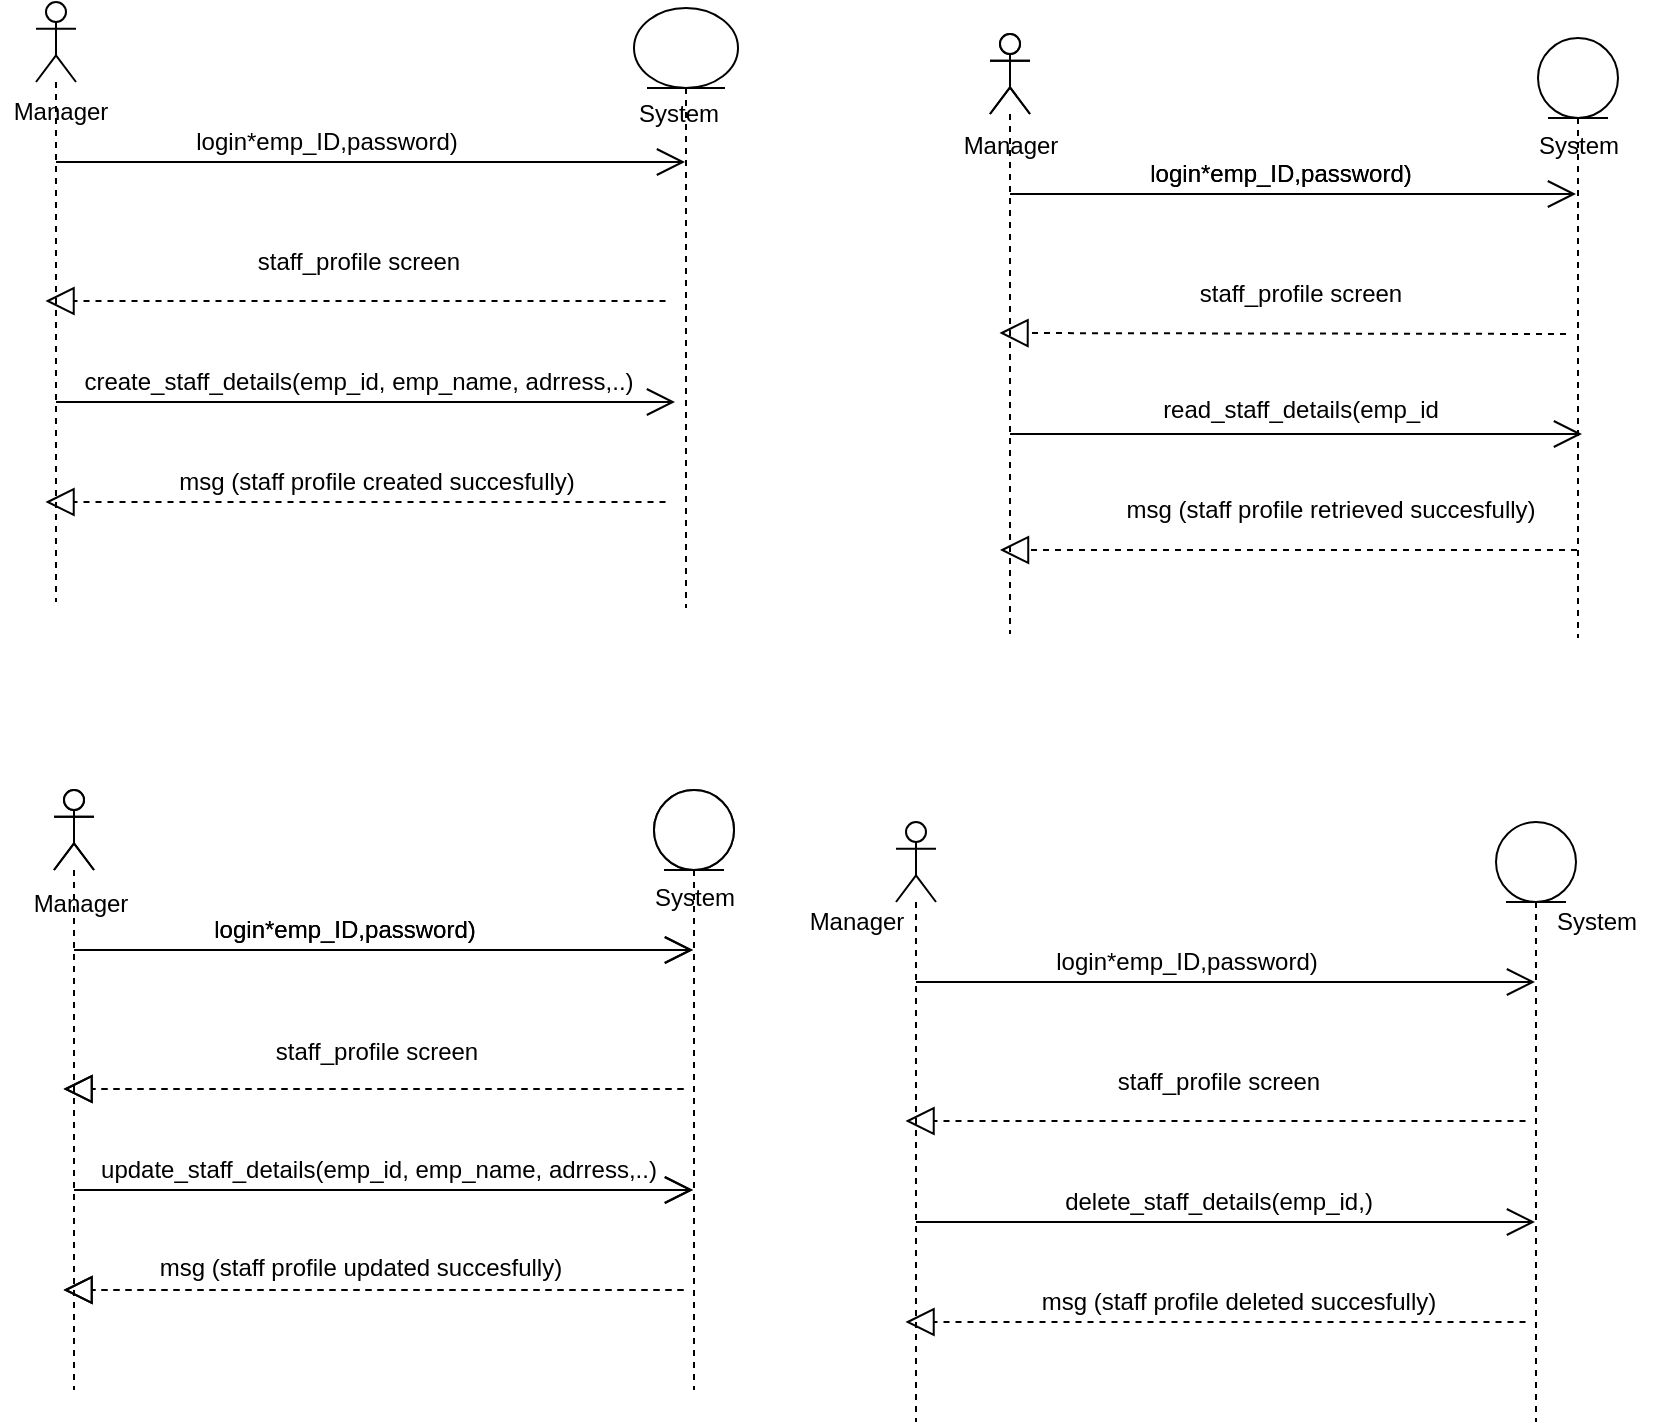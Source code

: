 <mxfile version="14.6.13" type="device"><diagram id="xDYBKMpJTUTeNw4lKhC8" name="Page-1"><mxGraphModel dx="852" dy="534" grid="0" gridSize="10" guides="1" tooltips="1" connect="1" arrows="1" fold="1" page="1" pageScale="1" pageWidth="850" pageHeight="1100" math="0" shadow="0"><root><mxCell id="0"/><mxCell id="1" parent="0"/><mxCell id="NoIvGk7vQY75TUo6L4Vp-6" value="Manager" style="text;html=1;align=center;verticalAlign=middle;resizable=0;points=[];autosize=1;strokeColor=none;" parent="1" vertex="1"><mxGeometry y="117" width="60" height="20" as="geometry"/></mxCell><mxCell id="NoIvGk7vQY75TUo6L4Vp-171" value="Manager" style="text;html=1;align=center;verticalAlign=middle;resizable=0;points=[];autosize=1;strokeColor=none;" parent="1" vertex="1"><mxGeometry x="475" y="134" width="60" height="20" as="geometry"/></mxCell><mxCell id="v47Zs9RTNyAexaGLMh_L-1" value="" style="shape=umlLifeline;participant=umlActor;perimeter=lifelinePerimeter;whiteSpace=wrap;html=1;container=1;collapsible=0;recursiveResize=0;verticalAlign=top;spacingTop=36;outlineConnect=0;" parent="1" vertex="1"><mxGeometry x="18" y="72" width="20" height="300" as="geometry"/></mxCell><mxCell id="v47Zs9RTNyAexaGLMh_L-2" value="" style="endArrow=open;endFill=1;endSize=12;html=1;" parent="v47Zs9RTNyAexaGLMh_L-1" target="v47Zs9RTNyAexaGLMh_L-3" edge="1"><mxGeometry width="160" relative="1" as="geometry"><mxPoint x="10" y="80" as="sourcePoint"/><mxPoint x="170" y="80" as="targetPoint"/></mxGeometry></mxCell><mxCell id="v47Zs9RTNyAexaGLMh_L-3" value="" style="shape=umlLifeline;participant=umlEntity;perimeter=lifelinePerimeter;whiteSpace=wrap;html=1;container=1;collapsible=0;recursiveResize=0;verticalAlign=top;spacingTop=36;outlineConnect=0;" parent="1" vertex="1"><mxGeometry x="317" y="75" width="52" height="300" as="geometry"/></mxCell><mxCell id="NoIvGk7vQY75TUo6L4Vp-14" value="System" style="text;html=1;align=center;verticalAlign=middle;resizable=0;points=[];autosize=1;strokeColor=none;" parent="v47Zs9RTNyAexaGLMh_L-3" vertex="1"><mxGeometry x="-8" y="43" width="60" height="20" as="geometry"/></mxCell><mxCell id="v47Zs9RTNyAexaGLMh_L-4" value="login*emp_ID,password)" style="text;html=1;align=center;verticalAlign=middle;resizable=0;points=[];autosize=1;strokeColor=none;" parent="1" vertex="1"><mxGeometry x="88" y="132" width="150" height="20" as="geometry"/></mxCell><mxCell id="v47Zs9RTNyAexaGLMh_L-5" value="staff_profile screen" style="text;html=1;align=center;verticalAlign=middle;resizable=0;points=[];autosize=1;strokeColor=none;" parent="1" vertex="1"><mxGeometry x="123" y="193" width="111" height="18" as="geometry"/></mxCell><mxCell id="v47Zs9RTNyAexaGLMh_L-6" value="create_staff_details(emp_id, emp_name, adrress,..)" style="text;html=1;align=center;verticalAlign=middle;resizable=0;points=[];autosize=1;strokeColor=none;" parent="1" vertex="1"><mxGeometry x="36" y="253" width="285" height="18" as="geometry"/></mxCell><mxCell id="v47Zs9RTNyAexaGLMh_L-7" value="" style="endArrow=open;endFill=1;endSize=12;html=1;" parent="1" edge="1"><mxGeometry width="160" relative="1" as="geometry"><mxPoint x="28" y="272" as="sourcePoint"/><mxPoint x="337.5" y="272" as="targetPoint"/></mxGeometry></mxCell><mxCell id="v47Zs9RTNyAexaGLMh_L-8" value="" style="endArrow=block;dashed=1;endFill=0;endSize=12;html=1;" parent="1" edge="1"><mxGeometry width="160" relative="1" as="geometry"><mxPoint x="332.75" y="221.5" as="sourcePoint"/><mxPoint x="22.75" y="221.5" as="targetPoint"/><Array as="points"><mxPoint x="333.25" y="221.5"/></Array></mxGeometry></mxCell><mxCell id="v47Zs9RTNyAexaGLMh_L-9" value="" style="endArrow=block;dashed=1;endFill=0;endSize=12;html=1;" parent="1" edge="1"><mxGeometry width="160" relative="1" as="geometry"><mxPoint x="332.75" y="322" as="sourcePoint"/><mxPoint x="22.75" y="322" as="targetPoint"/><Array as="points"><mxPoint x="333.25" y="322"/></Array></mxGeometry></mxCell><mxCell id="v47Zs9RTNyAexaGLMh_L-10" value="msg (staff profile created succesfully)" style="text;html=1;align=center;verticalAlign=middle;resizable=0;points=[];autosize=1;strokeColor=none;" parent="1" vertex="1"><mxGeometry x="84" y="303" width="208" height="18" as="geometry"/></mxCell><mxCell id="v47Zs9RTNyAexaGLMh_L-29" value="" style="shape=umlLifeline;participant=umlActor;perimeter=lifelinePerimeter;whiteSpace=wrap;html=1;container=1;collapsible=0;recursiveResize=0;verticalAlign=top;spacingTop=36;outlineConnect=0;" parent="1" vertex="1"><mxGeometry x="495" y="88" width="20" height="300" as="geometry"/></mxCell><mxCell id="v47Zs9RTNyAexaGLMh_L-30" value="" style="endArrow=open;endFill=1;endSize=12;html=1;" parent="v47Zs9RTNyAexaGLMh_L-29" edge="1"><mxGeometry width="160" relative="1" as="geometry"><mxPoint x="10" y="80" as="sourcePoint"/><mxPoint x="293" y="80" as="targetPoint"/></mxGeometry></mxCell><mxCell id="v47Zs9RTNyAexaGLMh_L-32" value="login*emp_ID,password)" style="text;html=1;align=center;verticalAlign=middle;resizable=0;points=[];autosize=1;strokeColor=none;" parent="1" vertex="1"><mxGeometry x="565" y="148" width="150" height="20" as="geometry"/></mxCell><mxCell id="v47Zs9RTNyAexaGLMh_L-36" value="" style="endArrow=block;dashed=1;endFill=0;endSize=12;html=1;" parent="1" source="v47Zs9RTNyAexaGLMh_L-31" edge="1"><mxGeometry width="160" relative="1" as="geometry"><mxPoint x="809.75" y="338" as="sourcePoint"/><mxPoint x="500" y="346" as="targetPoint"/><Array as="points"><mxPoint x="739" y="346"/></Array></mxGeometry></mxCell><mxCell id="v47Zs9RTNyAexaGLMh_L-37" value="" style="shape=umlLifeline;participant=umlActor;perimeter=lifelinePerimeter;whiteSpace=wrap;html=1;container=1;collapsible=0;recursiveResize=0;verticalAlign=top;spacingTop=36;outlineConnect=0;" parent="1" vertex="1"><mxGeometry x="495" y="88" width="20" height="300" as="geometry"/></mxCell><mxCell id="v47Zs9RTNyAexaGLMh_L-40" value="login*emp_ID,password)" style="text;html=1;align=center;verticalAlign=middle;resizable=0;points=[];autosize=1;strokeColor=none;" parent="1" vertex="1"><mxGeometry x="565" y="148" width="150" height="20" as="geometry"/></mxCell><mxCell id="v47Zs9RTNyAexaGLMh_L-41" value="staff_profile screen" style="text;html=1;align=center;verticalAlign=middle;resizable=0;points=[];autosize=1;strokeColor=none;" parent="1" vertex="1"><mxGeometry x="594.5" y="209" width="111" height="18" as="geometry"/></mxCell><mxCell id="v47Zs9RTNyAexaGLMh_L-42" value="read_staff_details(emp_id" style="text;html=1;align=center;verticalAlign=middle;resizable=0;points=[];autosize=1;strokeColor=none;" parent="1" vertex="1"><mxGeometry x="576" y="267" width="148" height="18" as="geometry"/></mxCell><mxCell id="v47Zs9RTNyAexaGLMh_L-43" value="" style="endArrow=open;endFill=1;endSize=12;html=1;startArrow=none;" parent="1" source="v47Zs9RTNyAexaGLMh_L-31" edge="1"><mxGeometry width="160" relative="1" as="geometry"><mxPoint x="505" y="288" as="sourcePoint"/><mxPoint x="791" y="288" as="targetPoint"/></mxGeometry></mxCell><mxCell id="v47Zs9RTNyAexaGLMh_L-44" value="" style="endArrow=block;dashed=1;endFill=0;endSize=12;html=1;" parent="1" edge="1"><mxGeometry width="160" relative="1" as="geometry"><mxPoint x="783" y="238" as="sourcePoint"/><mxPoint x="499.75" y="237.5" as="targetPoint"/><Array as="points"/></mxGeometry></mxCell><mxCell id="v47Zs9RTNyAexaGLMh_L-46" value="msg (staff profile retrieved succesfully)" style="text;html=1;align=center;verticalAlign=middle;resizable=0;points=[];autosize=1;strokeColor=none;" parent="1" vertex="1"><mxGeometry x="557" y="317" width="215" height="18" as="geometry"/></mxCell><mxCell id="v47Zs9RTNyAexaGLMh_L-47" value="&lt;span style=&quot;color: rgba(0 , 0 , 0 , 0) ; font-family: monospace ; font-size: 0px&quot;&gt;%3CmxGraphModel%3E%3Croot%3E%3CmxCell%20id%3D%220%22%2F%3E%3CmxCell%20id%3D%221%22%20parent%3D%220%22%2F%3E%3CmxCell%20id%3D%222%22%20value%3D%22%22%20style%3D%22shape%3DumlLifeline%3Bparticipant%3DumlActor%3Bperimeter%3DlifelinePerimeter%3BwhiteSpace%3Dwrap%3Bhtml%3D1%3Bcontainer%3D1%3Bcollapsible%3D0%3BrecursiveResize%3D0%3BverticalAlign%3Dtop%3BspacingTop%3D36%3BoutlineConnect%3D0%3B%22%20vertex%3D%221%22%20parent%3D%221%22%3E%3CmxGeometry%20x%3D%22132%22%20y%3D%22400%22%20width%3D%2220%22%20height%3D%22300%22%20as%3D%22geometry%22%2F%3E%3C%2FmxCell%3E%3CmxCell%20id%3D%223%22%20value%3D%22%22%20style%3D%22endArrow%3Dopen%3BendFill%3D1%3BendSize%3D12%3Bhtml%3D1%3B%22%20edge%3D%221%22%20parent%3D%222%22%20target%3D%224%22%3E%3CmxGeometry%20width%3D%22160%22%20relative%3D%221%22%20as%3D%22geometry%22%3E%3CmxPoint%20x%3D%2210%22%20y%3D%2280%22%20as%3D%22sourcePoint%22%2F%3E%3CmxPoint%20x%3D%22170%22%20y%3D%2280%22%20as%3D%22targetPoint%22%2F%3E%3C%2FmxGeometry%3E%3C%2FmxCell%3E%3CmxCell%20id%3D%224%22%20value%3D%22%22%20style%3D%22shape%3DumlLifeline%3Bparticipant%3DumlEntity%3Bperimeter%3DlifelinePerimeter%3BwhiteSpace%3Dwrap%3Bhtml%3D1%3Bcontainer%3D1%3Bcollapsible%3D0%3BrecursiveResize%3D0%3BverticalAlign%3Dtop%3BspacingTop%3D36%3BoutlineConnect%3D0%3B%22%20vertex%3D%221%22%20parent%3D%221%22%3E%3CmxGeometry%20x%3D%22432%22%20y%3D%22400%22%20width%3D%2240%22%20height%3D%22300%22%20as%3D%22geometry%22%2F%3E%3C%2FmxCell%3E%3CmxCell%20id%3D%225%22%20value%3D%22Manager%22%20style%3D%22text%3Bhtml%3D1%3Balign%3Dcenter%3BverticalAlign%3Dmiddle%3Bresizable%3D0%3Bpoints%3D%5B%5D%3Bautosize%3D1%3BstrokeColor%3Dnone%3B%22%20vertex%3D%221%22%20parent%3D%221%22%3E%3CmxGeometry%20x%3D%2282%22%20y%3D%22440%22%20width%3D%2260%22%20height%3D%2220%22%20as%3D%22geometry%22%2F%3E%3C%2FmxCell%3E%3CmxCell%20id%3D%226%22%20value%3D%22login*emp_ID%2Cpassword)%22%20style%3D%22text%3Bhtml%3D1%3Balign%3Dcenter%3BverticalAlign%3Dmiddle%3Bresizable%3D0%3Bpoints%3D%5B%5D%3Bautosize%3D1%3BstrokeColor%3Dnone%3B%22%20vertex%3D%221%22%20parent%3D%221%22%3E%3CmxGeometry%20x%3D%22202%22%20y%3D%22460%22%20width%3D%22150%22%20height%3D%2220%22%20as%3D%22geometry%22%2F%3E%3C%2FmxCell%3E%3CmxCell%20id%3D%227%22%20value%3D%22System%22%20style%3D%22text%3Bhtml%3D1%3Balign%3Dcenter%3BverticalAlign%3Dmiddle%3Bresizable%3D0%3Bpoints%3D%5B%5D%3Bautosize%3D1%3BstrokeColor%3Dnone%3B%22%20vertex%3D%221%22%20parent%3D%221%22%3E%3CmxGeometry%20x%3D%22452%22%20y%3D%22440%22%20width%3D%2260%22%20height%3D%2220%22%20as%3D%22geometry%22%2F%3E%3C%2FmxCell%3E%3CmxCell%20id%3D%228%22%20value%3D%22show%20staff_profile%20screen%22%20style%3D%22text%3Bhtml%3D1%3Balign%3Dcenter%3BverticalAlign%3Dmiddle%3Bresizable%3D0%3Bpoints%3D%5B%5D%3Bautosize%3D1%3BstrokeColor%3Dnone%3B%22%20vertex%3D%221%22%20parent%3D%221%22%3E%3CmxGeometry%20x%3D%22217%22%20y%3D%22520%22%20width%3D%22150%22%20height%3D%2220%22%20as%3D%22geometry%22%2F%3E%3C%2FmxCell%3E%3CmxCell%20id%3D%229%22%20value%3D%22read_staff_details(emp_id%2C%20emp_name%2C%20adrress%2C..)%22%20style%3D%22text%3Bhtml%3D1%3Balign%3Dcenter%3BverticalAlign%3Dmiddle%3Bresizable%3D0%3Bpoints%3D%5B%5D%3Bautosize%3D1%3BstrokeColor%3Dnone%3B%22%20vertex%3D%221%22%20parent%3D%221%22%3E%3CmxGeometry%20x%3D%22155%22%20y%3D%22581%22%20width%3D%22275%22%20height%3D%2218%22%20as%3D%22geometry%22%2F%3E%3C%2FmxCell%3E%3CmxCell%20id%3D%2210%22%20value%3D%22%22%20style%3D%22endArrow%3Dopen%3BendFill%3D1%3BendSize%3D12%3Bhtml%3D1%3B%22%20edge%3D%221%22%20parent%3D%221%22%3E%3CmxGeometry%20width%3D%22160%22%20relative%3D%221%22%20as%3D%22geometry%22%3E%3CmxPoint%20x%3D%22142%22%20y%3D%22600%22%20as%3D%22sourcePoint%22%2F%3E%3CmxPoint%20x%3D%22451.5%22%20y%3D%22600%22%20as%3D%22targetPoint%22%2F%3E%3C%2FmxGeometry%3E%3C%2FmxCell%3E%3CmxCell%20id%3D%2211%22%20value%3D%22%22%20style%3D%22endArrow%3Dblock%3Bdashed%3D1%3BendFill%3D0%3BendSize%3D12%3Bhtml%3D1%3B%22%20edge%3D%221%22%20source%3D%224%22%20target%3D%222%22%20parent%3D%221%22%3E%3CmxGeometry%20width%3D%22160%22%20relative%3D%221%22%20as%3D%22geometry%22%3E%3CmxPoint%20x%3D%22372%22%20y%3D%22640%22%20as%3D%22sourcePoint%22%2F%3E%3CmxPoint%20x%3D%22222%22%20y%3D%22710%22%20as%3D%22targetPoint%22%2F%3E%3CArray%20as%3D%22points%22%3E%3CmxPoint%20x%3D%22452%22%20y%3D%22680%22%2F%3E%3C%2FArray%3E%3C%2FmxGeometry%3E%3C%2FmxCell%3E%3CmxCell%20id%3D%2212%22%20value%3D%22%22%20style%3D%22endArrow%3Dblock%3Bdashed%3D1%3BendFill%3D0%3BendSize%3D12%3Bhtml%3D1%3B%22%20edge%3D%221%22%20parent%3D%221%22%3E%3CmxGeometry%20width%3D%22160%22%20relative%3D%221%22%20as%3D%22geometry%22%3E%3CmxPoint%20x%3D%22446.75%22%20y%3D%22549.5%22%20as%3D%22sourcePoint%22%2F%3E%3CmxPoint%20x%3D%22136.75%22%20y%3D%22549.5%22%20as%3D%22targetPoint%22%2F%3E%3CArray%20as%3D%22points%22%3E%3CmxPoint%20x%3D%22447.25%22%20y%3D%22549.5%22%2F%3E%3C%2FArray%3E%3C%2FmxGeometry%3E%3C%2FmxCell%3E%3CmxCell%20id%3D%2213%22%20value%3D%22%22%20style%3D%22endArrow%3Dblock%3Bdashed%3D1%3BendFill%3D0%3BendSize%3D12%3Bhtml%3D1%3B%22%20edge%3D%221%22%20parent%3D%221%22%3E%3CmxGeometry%20width%3D%22160%22%20relative%3D%221%22%20as%3D%22geometry%22%3E%3CmxPoint%20x%3D%22446.75%22%20y%3D%22650%22%20as%3D%22sourcePoint%22%2F%3E%3CmxPoint%20x%3D%22136.75%22%20y%3D%22650%22%20as%3D%22targetPoint%22%2F%3E%3CArray%20as%3D%22points%22%3E%3CmxPoint%20x%3D%22447.25%22%20y%3D%22650%22%2F%3E%3C%2FArray%3E%3C%2FmxGeometry%3E%3C%2FmxCell%3E%3CmxCell%20id%3D%2214%22%20value%3D%22shpw%20msg%20(staff%20profile%20retrieved%20succesfully)%22%20style%3D%22text%3Bhtml%3D1%3Balign%3Dcenter%3BverticalAlign%3Dmiddle%3Bresizable%3D0%3Bpoints%3D%5B%5D%3Bautosize%3D1%3BstrokeColor%3Dnone%3B%22%20vertex%3D%221%22%20parent%3D%221%22%3E%3CmxGeometry%20x%3D%22179%22%20y%3D%22631%22%20width%3D%22246%22%20height%3D%2218%22%20as%3D%22geometry%22%2F%3E%3C%2FmxCell%3E%3CmxCell%20id%3D%2215%22%20value%3D%22show%20msg%20(Invalid%20data%2C%20please%20enter%20correct%20details)%22%20style%3D%22text%3Bhtml%3D1%3Balign%3Dcenter%3BverticalAlign%3Dmiddle%3Bresizable%3D0%3Bpoints%3D%5B%5D%3Bautosize%3D1%3BstrokeColor%3Dnone%3B%22%20vertex%3D%221%22%20parent%3D%221%22%3E%3CmxGeometry%20x%3D%22142%22%20y%3D%22660%22%20width%3D%22290%22%20height%3D%2220%22%20as%3D%22geometry%22%2F%3E%3C%2FmxCell%3E%3C%2Froot%3E%3C%2FmxGraphModel%3E&lt;/span&gt;" style="text;html=1;align=center;verticalAlign=middle;resizable=0;points=[];autosize=1;strokeColor=none;" parent="1" vertex="1"><mxGeometry x="23" y="437" width="10" height="22" as="geometry"/></mxCell><mxCell id="v47Zs9RTNyAexaGLMh_L-48" value="" style="shape=umlLifeline;participant=umlActor;perimeter=lifelinePerimeter;whiteSpace=wrap;html=1;container=1;collapsible=0;recursiveResize=0;verticalAlign=top;spacingTop=36;outlineConnect=0;" parent="1" vertex="1"><mxGeometry x="27" y="466" width="20" height="300" as="geometry"/></mxCell><mxCell id="v47Zs9RTNyAexaGLMh_L-49" value="" style="endArrow=open;endFill=1;endSize=12;html=1;" parent="v47Zs9RTNyAexaGLMh_L-48" target="v47Zs9RTNyAexaGLMh_L-50" edge="1"><mxGeometry width="160" relative="1" as="geometry"><mxPoint x="10" y="80" as="sourcePoint"/><mxPoint x="170" y="80" as="targetPoint"/></mxGeometry></mxCell><mxCell id="v47Zs9RTNyAexaGLMh_L-50" value="" style="shape=umlLifeline;participant=umlEntity;perimeter=lifelinePerimeter;whiteSpace=wrap;html=1;container=1;collapsible=0;recursiveResize=0;verticalAlign=top;spacingTop=36;outlineConnect=0;" parent="1" vertex="1"><mxGeometry x="327" y="466" width="40" height="300" as="geometry"/></mxCell><mxCell id="v47Zs9RTNyAexaGLMh_L-51" value="login*emp_ID,password)" style="text;html=1;align=center;verticalAlign=middle;resizable=0;points=[];autosize=1;strokeColor=none;" parent="1" vertex="1"><mxGeometry x="97" y="526" width="150" height="20" as="geometry"/></mxCell><mxCell id="v47Zs9RTNyAexaGLMh_L-53" value="" style="endArrow=open;endFill=1;endSize=12;html=1;" parent="1" edge="1"><mxGeometry width="160" relative="1" as="geometry"><mxPoint x="37" y="666" as="sourcePoint"/><mxPoint x="346.5" y="666" as="targetPoint"/></mxGeometry></mxCell><mxCell id="v47Zs9RTNyAexaGLMh_L-54" value="" style="endArrow=block;dashed=1;endFill=0;endSize=12;html=1;" parent="1" edge="1"><mxGeometry width="160" relative="1" as="geometry"><mxPoint x="341.75" y="615.5" as="sourcePoint"/><mxPoint x="31.75" y="615.5" as="targetPoint"/><Array as="points"><mxPoint x="342.25" y="615.5"/></Array></mxGeometry></mxCell><mxCell id="v47Zs9RTNyAexaGLMh_L-55" value="" style="endArrow=block;dashed=1;endFill=0;endSize=12;html=1;" parent="1" edge="1"><mxGeometry width="160" relative="1" as="geometry"><mxPoint x="341.75" y="716" as="sourcePoint"/><mxPoint x="31.75" y="716" as="targetPoint"/><Array as="points"><mxPoint x="342.25" y="716"/></Array></mxGeometry></mxCell><mxCell id="v47Zs9RTNyAexaGLMh_L-56" value="" style="shape=umlLifeline;participant=umlActor;perimeter=lifelinePerimeter;whiteSpace=wrap;html=1;container=1;collapsible=0;recursiveResize=0;verticalAlign=top;spacingTop=36;outlineConnect=0;" parent="1" vertex="1"><mxGeometry x="27" y="466" width="20" height="300" as="geometry"/></mxCell><mxCell id="v47Zs9RTNyAexaGLMh_L-57" value="" style="endArrow=open;endFill=1;endSize=12;html=1;" parent="v47Zs9RTNyAexaGLMh_L-56" target="v47Zs9RTNyAexaGLMh_L-58" edge="1"><mxGeometry width="160" relative="1" as="geometry"><mxPoint x="10" y="80" as="sourcePoint"/><mxPoint x="170" y="80" as="targetPoint"/></mxGeometry></mxCell><mxCell id="v47Zs9RTNyAexaGLMh_L-58" value="" style="shape=umlLifeline;participant=umlEntity;perimeter=lifelinePerimeter;whiteSpace=wrap;html=1;container=1;collapsible=0;recursiveResize=0;verticalAlign=top;spacingTop=36;outlineConnect=0;" parent="1" vertex="1"><mxGeometry x="327" y="466" width="40" height="300" as="geometry"/></mxCell><mxCell id="v47Zs9RTNyAexaGLMh_L-59" value="login*emp_ID,password)" style="text;html=1;align=center;verticalAlign=middle;resizable=0;points=[];autosize=1;strokeColor=none;" parent="1" vertex="1"><mxGeometry x="97" y="526" width="150" height="20" as="geometry"/></mxCell><mxCell id="v47Zs9RTNyAexaGLMh_L-60" value="staff_profile screen" style="text;html=1;align=center;verticalAlign=middle;resizable=0;points=[];autosize=1;strokeColor=none;" parent="1" vertex="1"><mxGeometry x="132.5" y="588" width="111" height="18" as="geometry"/></mxCell><mxCell id="v47Zs9RTNyAexaGLMh_L-61" value="update_staff_details(emp_id, emp_name, adrress,..)" style="text;html=1;align=center;verticalAlign=middle;resizable=0;points=[];autosize=1;strokeColor=none;" parent="1" vertex="1"><mxGeometry x="45" y="647" width="288" height="18" as="geometry"/></mxCell><mxCell id="v47Zs9RTNyAexaGLMh_L-62" value="" style="endArrow=open;endFill=1;endSize=12;html=1;" parent="1" edge="1"><mxGeometry width="160" relative="1" as="geometry"><mxPoint x="37" y="666" as="sourcePoint"/><mxPoint x="346.5" y="666" as="targetPoint"/></mxGeometry></mxCell><mxCell id="v47Zs9RTNyAexaGLMh_L-63" value="" style="endArrow=block;dashed=1;endFill=0;endSize=12;html=1;" parent="1" edge="1"><mxGeometry width="160" relative="1" as="geometry"><mxPoint x="341.75" y="615.5" as="sourcePoint"/><mxPoint x="31.75" y="615.5" as="targetPoint"/><Array as="points"><mxPoint x="342.25" y="615.5"/></Array></mxGeometry></mxCell><mxCell id="v47Zs9RTNyAexaGLMh_L-64" value="" style="endArrow=block;dashed=1;endFill=0;endSize=12;html=1;" parent="1" edge="1"><mxGeometry width="160" relative="1" as="geometry"><mxPoint x="341.75" y="716" as="sourcePoint"/><mxPoint x="31.75" y="716" as="targetPoint"/><Array as="points"><mxPoint x="342.25" y="716"/></Array></mxGeometry></mxCell><mxCell id="v47Zs9RTNyAexaGLMh_L-65" value="msg (staff profile updated succesfully)" style="text;html=1;align=center;verticalAlign=middle;resizable=0;points=[];autosize=1;strokeColor=none;" parent="1" vertex="1"><mxGeometry x="74" y="696" width="211" height="18" as="geometry"/></mxCell><mxCell id="v47Zs9RTNyAexaGLMh_L-31" value="" style="shape=umlLifeline;participant=umlEntity;perimeter=lifelinePerimeter;whiteSpace=wrap;html=1;container=1;collapsible=0;recursiveResize=0;verticalAlign=top;spacingTop=36;outlineConnect=0;" parent="1" vertex="1"><mxGeometry x="769" y="90" width="40" height="300" as="geometry"/></mxCell><mxCell id="v47Zs9RTNyAexaGLMh_L-66" value="" style="endArrow=none;endFill=1;endSize=12;html=1;" parent="1" target="v47Zs9RTNyAexaGLMh_L-31" edge="1"><mxGeometry width="160" relative="1" as="geometry"><mxPoint x="505" y="288" as="sourcePoint"/><mxPoint x="791" y="288" as="targetPoint"/></mxGeometry></mxCell><mxCell id="v47Zs9RTNyAexaGLMh_L-67" value="System" style="text;html=1;align=center;verticalAlign=middle;resizable=0;points=[];autosize=1;strokeColor=none;" parent="1" vertex="1"><mxGeometry x="759" y="134" width="60" height="20" as="geometry"/></mxCell><mxCell id="v47Zs9RTNyAexaGLMh_L-68" value="System" style="text;html=1;align=center;verticalAlign=middle;resizable=0;points=[];autosize=1;strokeColor=none;" parent="1" vertex="1"><mxGeometry x="317" y="510" width="60" height="20" as="geometry"/></mxCell><mxCell id="v47Zs9RTNyAexaGLMh_L-69" value="Manager" style="text;html=1;align=center;verticalAlign=middle;resizable=0;points=[];autosize=1;strokeColor=none;" parent="1" vertex="1"><mxGeometry x="10" y="513" width="60" height="20" as="geometry"/></mxCell><mxCell id="fgfRM5LqappT0-dvp9WI-43" value="" style="shape=umlLifeline;participant=umlActor;perimeter=lifelinePerimeter;whiteSpace=wrap;html=1;container=1;collapsible=0;recursiveResize=0;verticalAlign=top;spacingTop=36;outlineConnect=0;" parent="1" vertex="1"><mxGeometry x="448" y="482" width="20" height="300" as="geometry"/></mxCell><mxCell id="fgfRM5LqappT0-dvp9WI-44" value="" style="endArrow=open;endFill=1;endSize=12;html=1;" parent="fgfRM5LqappT0-dvp9WI-43" target="fgfRM5LqappT0-dvp9WI-45" edge="1"><mxGeometry width="160" relative="1" as="geometry"><mxPoint x="10" y="80" as="sourcePoint"/><mxPoint x="170" y="80" as="targetPoint"/></mxGeometry></mxCell><mxCell id="fgfRM5LqappT0-dvp9WI-45" value="" style="shape=umlLifeline;participant=umlEntity;perimeter=lifelinePerimeter;whiteSpace=wrap;html=1;container=1;collapsible=0;recursiveResize=0;verticalAlign=top;spacingTop=36;outlineConnect=0;" parent="1" vertex="1"><mxGeometry x="748" y="482" width="40" height="300" as="geometry"/></mxCell><mxCell id="fgfRM5LqappT0-dvp9WI-46" value="Manager" style="text;html=1;align=center;verticalAlign=middle;resizable=0;points=[];autosize=1;strokeColor=none;" parent="1" vertex="1"><mxGeometry x="398" y="522" width="60" height="20" as="geometry"/></mxCell><mxCell id="fgfRM5LqappT0-dvp9WI-47" value="login*emp_ID,password)" style="text;html=1;align=center;verticalAlign=middle;resizable=0;points=[];autosize=1;strokeColor=none;" parent="1" vertex="1"><mxGeometry x="518" y="542" width="150" height="20" as="geometry"/></mxCell><mxCell id="fgfRM5LqappT0-dvp9WI-48" value="System" style="text;html=1;align=center;verticalAlign=middle;resizable=0;points=[];autosize=1;strokeColor=none;" parent="1" vertex="1"><mxGeometry x="768" y="522" width="60" height="20" as="geometry"/></mxCell><mxCell id="fgfRM5LqappT0-dvp9WI-49" value="staff_profile screen" style="text;html=1;align=center;verticalAlign=middle;resizable=0;points=[];autosize=1;strokeColor=none;" parent="1" vertex="1"><mxGeometry x="553" y="603" width="111" height="18" as="geometry"/></mxCell><mxCell id="fgfRM5LqappT0-dvp9WI-50" value="delete_staff_details(emp_id,)" style="text;html=1;align=center;verticalAlign=middle;resizable=0;points=[];autosize=1;strokeColor=none;" parent="1" vertex="1"><mxGeometry x="527" y="663" width="164" height="18" as="geometry"/></mxCell><mxCell id="fgfRM5LqappT0-dvp9WI-51" value="" style="endArrow=open;endFill=1;endSize=12;html=1;" parent="1" edge="1"><mxGeometry width="160" relative="1" as="geometry"><mxPoint x="458" y="682" as="sourcePoint"/><mxPoint x="767.5" y="682" as="targetPoint"/></mxGeometry></mxCell><mxCell id="fgfRM5LqappT0-dvp9WI-53" value="" style="endArrow=block;dashed=1;endFill=0;endSize=12;html=1;" parent="1" edge="1"><mxGeometry width="160" relative="1" as="geometry"><mxPoint x="762.75" y="631.5" as="sourcePoint"/><mxPoint x="452.75" y="631.5" as="targetPoint"/><Array as="points"><mxPoint x="763.25" y="631.5"/></Array></mxGeometry></mxCell><mxCell id="fgfRM5LqappT0-dvp9WI-54" value="" style="endArrow=block;dashed=1;endFill=0;endSize=12;html=1;" parent="1" edge="1"><mxGeometry width="160" relative="1" as="geometry"><mxPoint x="762.75" y="732" as="sourcePoint"/><mxPoint x="452.75" y="732" as="targetPoint"/><Array as="points"><mxPoint x="763.25" y="732"/></Array></mxGeometry></mxCell><mxCell id="fgfRM5LqappT0-dvp9WI-55" value="msg (staff profile deleted succesfully)" style="text;html=1;align=center;verticalAlign=middle;resizable=0;points=[];autosize=1;strokeColor=none;" parent="1" vertex="1"><mxGeometry x="515" y="713" width="207" height="18" as="geometry"/></mxCell></root></mxGraphModel></diagram></mxfile>